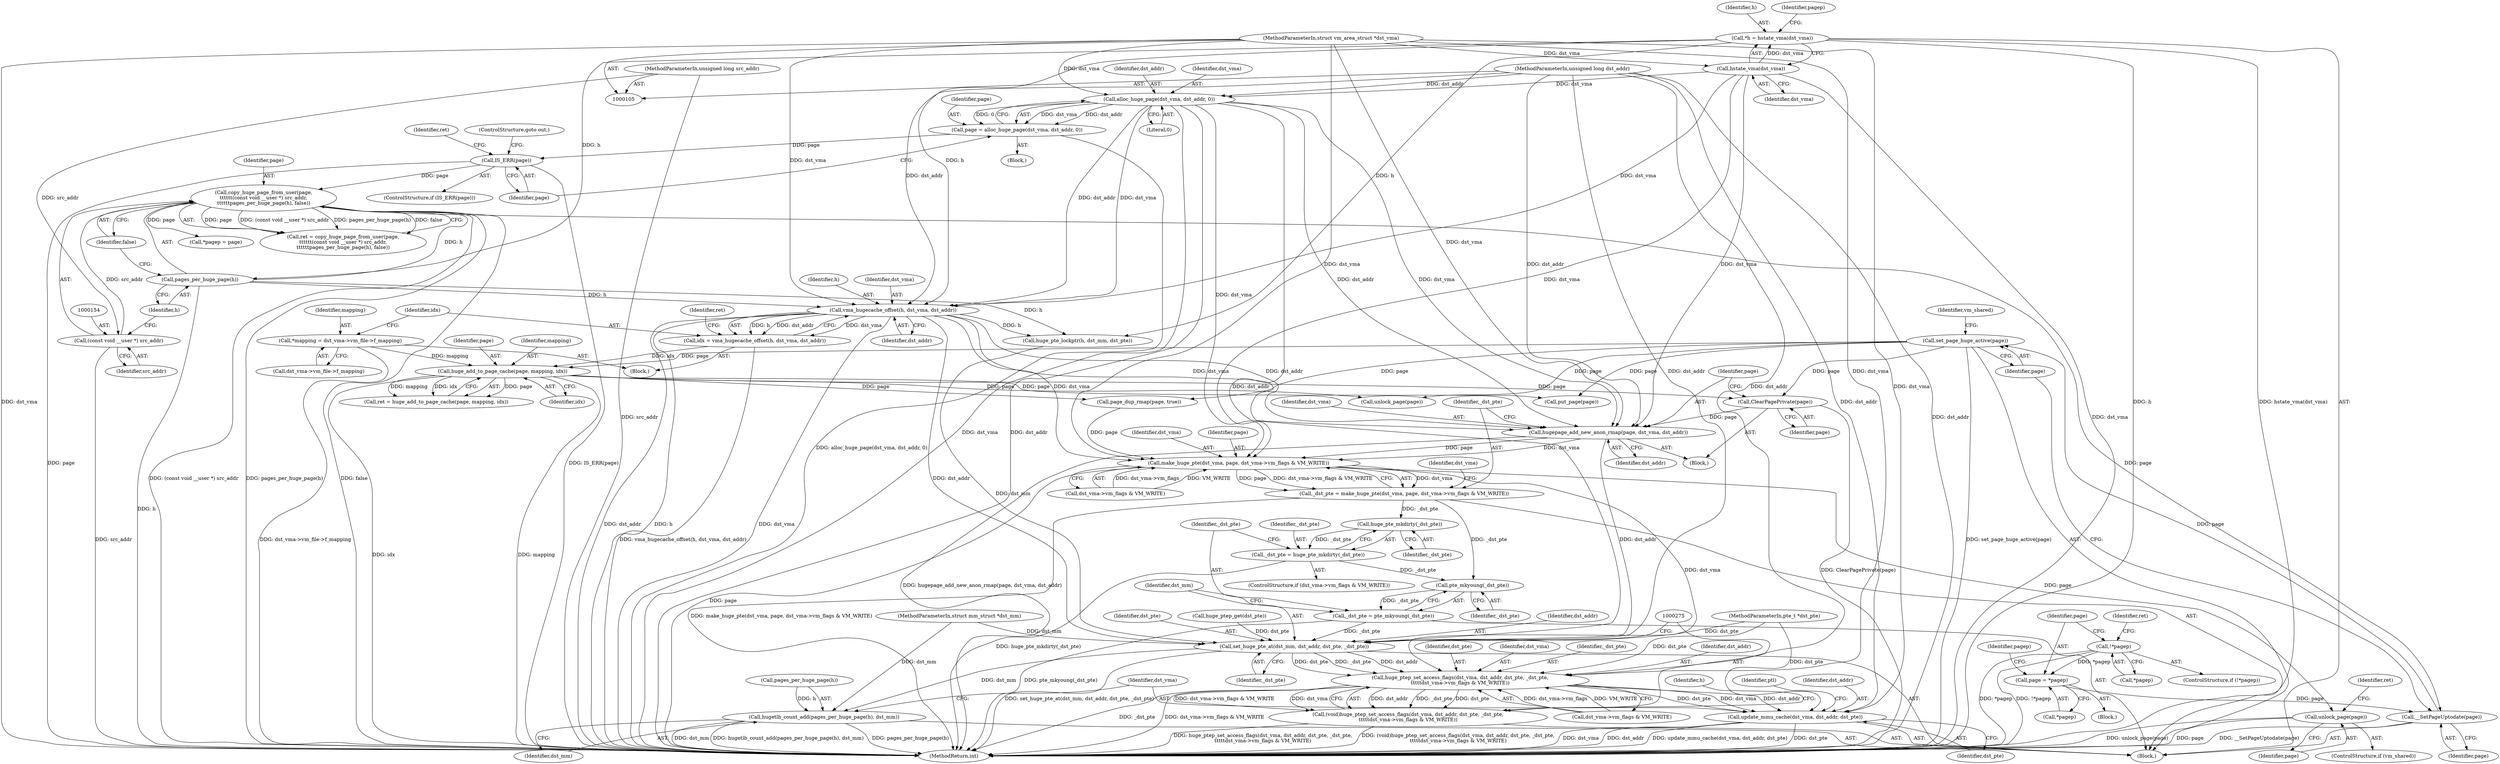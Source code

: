 digraph "0_linux_5af10dfd0afc559bb4b0f7e3e8227a1578333995@pointer" {
"1000241" [label="(Call,hugepage_add_new_anon_rmap(page, dst_vma, dst_addr))"];
"1000239" [label="(Call,ClearPagePrivate(page))"];
"1000184" [label="(Call,set_page_huge_active(page))"];
"1000182" [label="(Call,__SetPageUptodate(page))"];
"1000151" [label="(Call,copy_huge_page_from_user(page,\n\t\t\t\t\t\t(const void __user *) src_addr,\n\t\t\t\t\t\tpages_per_huge_page(h), false))"];
"1000146" [label="(Call,IS_ERR(page))"];
"1000139" [label="(Call,page = alloc_huge_page(dst_vma, dst_addr, 0))"];
"1000141" [label="(Call,alloc_huge_page(dst_vma, dst_addr, 0))"];
"1000124" [label="(Call,hstate_vma(dst_vma))"];
"1000108" [label="(MethodParameterIn,struct vm_area_struct *dst_vma)"];
"1000109" [label="(MethodParameterIn,unsigned long dst_addr)"];
"1000153" [label="(Call,(const void __user *) src_addr)"];
"1000110" [label="(MethodParameterIn,unsigned long src_addr)"];
"1000156" [label="(Call,pages_per_huge_page(h))"];
"1000122" [label="(Call,*h = hstate_vma(dst_vma))"];
"1000174" [label="(Call,page = *pagep)"];
"1000131" [label="(Call,!*pagep)"];
"1000206" [label="(Call,huge_add_to_page_cache(page, mapping, idx))"];
"1000190" [label="(Call,*mapping = dst_vma->vm_file->f_mapping)"];
"1000198" [label="(Call,idx = vma_hugecache_offset(h, dst_vma, dst_addr))"];
"1000200" [label="(Call,vma_hugecache_offset(h, dst_vma, dst_addr))"];
"1000247" [label="(Call,make_huge_pte(dst_vma, page, dst_vma->vm_flags & VM_WRITE))"];
"1000245" [label="(Call,_dst_pte = make_huge_pte(dst_vma, page, dst_vma->vm_flags & VM_WRITE))"];
"1000263" [label="(Call,huge_pte_mkdirty(_dst_pte))"];
"1000261" [label="(Call,_dst_pte = huge_pte_mkdirty(_dst_pte))"];
"1000267" [label="(Call,pte_mkyoung(_dst_pte))"];
"1000265" [label="(Call,_dst_pte = pte_mkyoung(_dst_pte))"];
"1000269" [label="(Call,set_huge_pte_at(dst_mm, dst_addr, dst_pte, _dst_pte))"];
"1000276" [label="(Call,huge_ptep_set_access_flags(dst_vma, dst_addr, dst_pte, _dst_pte,\n\t\t\t\t\tdst_vma->vm_flags & VM_WRITE))"];
"1000274" [label="(Call,(void)huge_ptep_set_access_flags(dst_vma, dst_addr, dst_pte, _dst_pte,\n\t\t\t\t\tdst_vma->vm_flags & VM_WRITE))"];
"1000290" [label="(Call,update_mmu_cache(dst_vma, dst_addr, dst_pte))"];
"1000286" [label="(Call,hugetlb_count_add(pages_per_huge_page(h), dst_mm))"];
"1000298" [label="(Call,unlock_page(page))"];
"1000125" [label="(Identifier,dst_vma)"];
"1000143" [label="(Identifier,dst_addr)"];
"1000202" [label="(Identifier,dst_vma)"];
"1000267" [label="(Call,pte_mkyoung(_dst_pte))"];
"1000200" [label="(Call,vma_hugecache_offset(h, dst_vma, dst_addr))"];
"1000191" [label="(Identifier,mapping)"];
"1000261" [label="(Call,_dst_pte = huge_pte_mkdirty(_dst_pte))"];
"1000278" [label="(Identifier,dst_addr)"];
"1000187" [label="(Identifier,vm_shared)"];
"1000281" [label="(Call,dst_vma->vm_flags & VM_WRITE)"];
"1000123" [label="(Identifier,h)"];
"1000270" [label="(Identifier,dst_mm)"];
"1000265" [label="(Call,_dst_pte = pte_mkyoung(_dst_pte))"];
"1000155" [label="(Identifier,src_addr)"];
"1000203" [label="(Identifier,dst_addr)"];
"1000176" [label="(Call,*pagep)"];
"1000314" [label="(Call,put_page(page))"];
"1000190" [label="(Call,*mapping = dst_vma->vm_file->f_mapping)"];
"1000140" [label="(Identifier,page)"];
"1000279" [label="(Identifier,dst_pte)"];
"1000243" [label="(Identifier,dst_vma)"];
"1000146" [label="(Call,IS_ERR(page))"];
"1000292" [label="(Identifier,dst_addr)"];
"1000241" [label="(Call,hugepage_add_new_anon_rmap(page, dst_vma, dst_addr))"];
"1000268" [label="(Identifier,_dst_pte)"];
"1000106" [label="(MethodParameterIn,struct mm_struct *dst_mm)"];
"1000145" [label="(ControlStructure,if (IS_ERR(page)))"];
"1000198" [label="(Call,idx = vma_hugecache_offset(h, dst_vma, dst_addr))"];
"1000152" [label="(Identifier,page)"];
"1000258" [label="(Identifier,dst_vma)"];
"1000272" [label="(Identifier,dst_pte)"];
"1000182" [label="(Call,__SetPageUptodate(page))"];
"1000228" [label="(Call,huge_ptep_get(dst_pte))"];
"1000156" [label="(Call,pages_per_huge_page(h))"];
"1000180" [label="(Identifier,pagep)"];
"1000144" [label="(Literal,0)"];
"1000311" [label="(Call,unlock_page(page))"];
"1000192" [label="(Call,dst_vma->vm_file->f_mapping)"];
"1000296" [label="(ControlStructure,if (vm_shared))"];
"1000215" [label="(Call,huge_pte_lockptr(h, dst_mm, dst_pte))"];
"1000289" [label="(Identifier,dst_mm)"];
"1000245" [label="(Call,_dst_pte = make_huge_pte(dst_vma, page, dst_vma->vm_flags & VM_WRITE))"];
"1000244" [label="(Identifier,dst_addr)"];
"1000242" [label="(Identifier,page)"];
"1000175" [label="(Identifier,page)"];
"1000295" [label="(Identifier,ptl)"];
"1000262" [label="(Identifier,_dst_pte)"];
"1000151" [label="(Call,copy_huge_page_from_user(page,\n\t\t\t\t\t\t(const void __user *) src_addr,\n\t\t\t\t\t\tpages_per_huge_page(h), false))"];
"1000107" [label="(MethodParameterIn,pte_t *dst_pte)"];
"1000248" [label="(Identifier,dst_vma)"];
"1000130" [label="(ControlStructure,if (!*pagep))"];
"1000132" [label="(Call,*pagep)"];
"1000205" [label="(Identifier,ret)"];
"1000288" [label="(Identifier,h)"];
"1000274" [label="(Call,(void)huge_ptep_set_access_flags(dst_vma, dst_addr, dst_pte, _dst_pte,\n\t\t\t\t\tdst_vma->vm_flags & VM_WRITE))"];
"1000238" [label="(Block,)"];
"1000277" [label="(Identifier,dst_vma)"];
"1000157" [label="(Identifier,h)"];
"1000131" [label="(Call,!*pagep)"];
"1000150" [label="(Identifier,ret)"];
"1000276" [label="(Call,huge_ptep_set_access_flags(dst_vma, dst_addr, dst_pte, _dst_pte,\n\t\t\t\t\tdst_vma->vm_flags & VM_WRITE))"];
"1000134" [label="(Block,)"];
"1000209" [label="(Identifier,idx)"];
"1000201" [label="(Identifier,h)"];
"1000204" [label="(Call,ret = huge_add_to_page_cache(page, mapping, idx))"];
"1000290" [label="(Call,update_mmu_cache(dst_vma, dst_addr, dst_pte))"];
"1000249" [label="(Identifier,page)"];
"1000174" [label="(Call,page = *pagep)"];
"1000206" [label="(Call,huge_add_to_page_cache(page, mapping, idx))"];
"1000250" [label="(Call,dst_vma->vm_flags & VM_WRITE)"];
"1000293" [label="(Identifier,dst_pte)"];
"1000141" [label="(Call,alloc_huge_page(dst_vma, dst_addr, 0))"];
"1000188" [label="(Block,)"];
"1000247" [label="(Call,make_huge_pte(dst_vma, page, dst_vma->vm_flags & VM_WRITE))"];
"1000255" [label="(ControlStructure,if (dst_vma->vm_flags & VM_WRITE))"];
"1000184" [label="(Call,set_page_huge_active(page))"];
"1000110" [label="(MethodParameterIn,unsigned long src_addr)"];
"1000148" [label="(ControlStructure,goto out;)"];
"1000173" [label="(Block,)"];
"1000167" [label="(Call,*pagep = page)"];
"1000246" [label="(Identifier,_dst_pte)"];
"1000271" [label="(Identifier,dst_addr)"];
"1000269" [label="(Call,set_huge_pte_at(dst_mm, dst_addr, dst_pte, _dst_pte))"];
"1000124" [label="(Call,hstate_vma(dst_vma))"];
"1000158" [label="(Identifier,false)"];
"1000199" [label="(Identifier,idx)"];
"1000109" [label="(MethodParameterIn,unsigned long dst_addr)"];
"1000139" [label="(Call,page = alloc_huge_page(dst_vma, dst_addr, 0))"];
"1000286" [label="(Call,hugetlb_count_add(pages_per_huge_page(h), dst_mm))"];
"1000112" [label="(Block,)"];
"1000263" [label="(Call,huge_pte_mkdirty(_dst_pte))"];
"1000298" [label="(Call,unlock_page(page))"];
"1000207" [label="(Identifier,page)"];
"1000136" [label="(Identifier,ret)"];
"1000299" [label="(Identifier,page)"];
"1000108" [label="(MethodParameterIn,struct vm_area_struct *dst_vma)"];
"1000266" [label="(Identifier,_dst_pte)"];
"1000273" [label="(Identifier,_dst_pte)"];
"1000317" [label="(MethodReturn,int)"];
"1000280" [label="(Identifier,_dst_pte)"];
"1000291" [label="(Identifier,dst_vma)"];
"1000133" [label="(Identifier,pagep)"];
"1000142" [label="(Identifier,dst_vma)"];
"1000153" [label="(Call,(const void __user *) src_addr)"];
"1000208" [label="(Identifier,mapping)"];
"1000301" [label="(Identifier,ret)"];
"1000183" [label="(Identifier,page)"];
"1000234" [label="(Call,page_dup_rmap(page, true))"];
"1000287" [label="(Call,pages_per_huge_page(h))"];
"1000185" [label="(Identifier,page)"];
"1000264" [label="(Identifier,_dst_pte)"];
"1000122" [label="(Call,*h = hstate_vma(dst_vma))"];
"1000149" [label="(Call,ret = copy_huge_page_from_user(page,\n\t\t\t\t\t\t(const void __user *) src_addr,\n\t\t\t\t\t\tpages_per_huge_page(h), false))"];
"1000147" [label="(Identifier,page)"];
"1000240" [label="(Identifier,page)"];
"1000239" [label="(Call,ClearPagePrivate(page))"];
"1000241" -> "1000238"  [label="AST: "];
"1000241" -> "1000244"  [label="CFG: "];
"1000242" -> "1000241"  [label="AST: "];
"1000243" -> "1000241"  [label="AST: "];
"1000244" -> "1000241"  [label="AST: "];
"1000246" -> "1000241"  [label="CFG: "];
"1000241" -> "1000317"  [label="DDG: hugepage_add_new_anon_rmap(page, dst_vma, dst_addr)"];
"1000239" -> "1000241"  [label="DDG: page"];
"1000141" -> "1000241"  [label="DDG: dst_vma"];
"1000141" -> "1000241"  [label="DDG: dst_addr"];
"1000124" -> "1000241"  [label="DDG: dst_vma"];
"1000200" -> "1000241"  [label="DDG: dst_vma"];
"1000200" -> "1000241"  [label="DDG: dst_addr"];
"1000108" -> "1000241"  [label="DDG: dst_vma"];
"1000109" -> "1000241"  [label="DDG: dst_addr"];
"1000241" -> "1000247"  [label="DDG: dst_vma"];
"1000241" -> "1000247"  [label="DDG: page"];
"1000241" -> "1000269"  [label="DDG: dst_addr"];
"1000239" -> "1000238"  [label="AST: "];
"1000239" -> "1000240"  [label="CFG: "];
"1000240" -> "1000239"  [label="AST: "];
"1000242" -> "1000239"  [label="CFG: "];
"1000239" -> "1000317"  [label="DDG: ClearPagePrivate(page)"];
"1000184" -> "1000239"  [label="DDG: page"];
"1000206" -> "1000239"  [label="DDG: page"];
"1000184" -> "1000112"  [label="AST: "];
"1000184" -> "1000185"  [label="CFG: "];
"1000185" -> "1000184"  [label="AST: "];
"1000187" -> "1000184"  [label="CFG: "];
"1000184" -> "1000317"  [label="DDG: set_page_huge_active(page)"];
"1000182" -> "1000184"  [label="DDG: page"];
"1000184" -> "1000206"  [label="DDG: page"];
"1000184" -> "1000234"  [label="DDG: page"];
"1000184" -> "1000311"  [label="DDG: page"];
"1000184" -> "1000314"  [label="DDG: page"];
"1000182" -> "1000112"  [label="AST: "];
"1000182" -> "1000183"  [label="CFG: "];
"1000183" -> "1000182"  [label="AST: "];
"1000185" -> "1000182"  [label="CFG: "];
"1000182" -> "1000317"  [label="DDG: __SetPageUptodate(page)"];
"1000151" -> "1000182"  [label="DDG: page"];
"1000174" -> "1000182"  [label="DDG: page"];
"1000151" -> "1000149"  [label="AST: "];
"1000151" -> "1000158"  [label="CFG: "];
"1000152" -> "1000151"  [label="AST: "];
"1000153" -> "1000151"  [label="AST: "];
"1000156" -> "1000151"  [label="AST: "];
"1000158" -> "1000151"  [label="AST: "];
"1000149" -> "1000151"  [label="CFG: "];
"1000151" -> "1000317"  [label="DDG: (const void __user *) src_addr"];
"1000151" -> "1000317"  [label="DDG: false"];
"1000151" -> "1000317"  [label="DDG: pages_per_huge_page(h)"];
"1000151" -> "1000149"  [label="DDG: page"];
"1000151" -> "1000149"  [label="DDG: (const void __user *) src_addr"];
"1000151" -> "1000149"  [label="DDG: pages_per_huge_page(h)"];
"1000151" -> "1000149"  [label="DDG: false"];
"1000146" -> "1000151"  [label="DDG: page"];
"1000153" -> "1000151"  [label="DDG: src_addr"];
"1000156" -> "1000151"  [label="DDG: h"];
"1000151" -> "1000167"  [label="DDG: page"];
"1000146" -> "1000145"  [label="AST: "];
"1000146" -> "1000147"  [label="CFG: "];
"1000147" -> "1000146"  [label="AST: "];
"1000148" -> "1000146"  [label="CFG: "];
"1000150" -> "1000146"  [label="CFG: "];
"1000146" -> "1000317"  [label="DDG: IS_ERR(page)"];
"1000146" -> "1000317"  [label="DDG: page"];
"1000139" -> "1000146"  [label="DDG: page"];
"1000139" -> "1000134"  [label="AST: "];
"1000139" -> "1000141"  [label="CFG: "];
"1000140" -> "1000139"  [label="AST: "];
"1000141" -> "1000139"  [label="AST: "];
"1000147" -> "1000139"  [label="CFG: "];
"1000139" -> "1000317"  [label="DDG: alloc_huge_page(dst_vma, dst_addr, 0)"];
"1000141" -> "1000139"  [label="DDG: dst_vma"];
"1000141" -> "1000139"  [label="DDG: dst_addr"];
"1000141" -> "1000139"  [label="DDG: 0"];
"1000141" -> "1000144"  [label="CFG: "];
"1000142" -> "1000141"  [label="AST: "];
"1000143" -> "1000141"  [label="AST: "];
"1000144" -> "1000141"  [label="AST: "];
"1000141" -> "1000317"  [label="DDG: dst_vma"];
"1000141" -> "1000317"  [label="DDG: dst_addr"];
"1000124" -> "1000141"  [label="DDG: dst_vma"];
"1000108" -> "1000141"  [label="DDG: dst_vma"];
"1000109" -> "1000141"  [label="DDG: dst_addr"];
"1000141" -> "1000200"  [label="DDG: dst_vma"];
"1000141" -> "1000200"  [label="DDG: dst_addr"];
"1000141" -> "1000247"  [label="DDG: dst_vma"];
"1000141" -> "1000269"  [label="DDG: dst_addr"];
"1000124" -> "1000122"  [label="AST: "];
"1000124" -> "1000125"  [label="CFG: "];
"1000125" -> "1000124"  [label="AST: "];
"1000122" -> "1000124"  [label="CFG: "];
"1000124" -> "1000317"  [label="DDG: dst_vma"];
"1000124" -> "1000122"  [label="DDG: dst_vma"];
"1000108" -> "1000124"  [label="DDG: dst_vma"];
"1000124" -> "1000200"  [label="DDG: dst_vma"];
"1000124" -> "1000247"  [label="DDG: dst_vma"];
"1000108" -> "1000105"  [label="AST: "];
"1000108" -> "1000317"  [label="DDG: dst_vma"];
"1000108" -> "1000200"  [label="DDG: dst_vma"];
"1000108" -> "1000247"  [label="DDG: dst_vma"];
"1000108" -> "1000276"  [label="DDG: dst_vma"];
"1000108" -> "1000290"  [label="DDG: dst_vma"];
"1000109" -> "1000105"  [label="AST: "];
"1000109" -> "1000317"  [label="DDG: dst_addr"];
"1000109" -> "1000200"  [label="DDG: dst_addr"];
"1000109" -> "1000269"  [label="DDG: dst_addr"];
"1000109" -> "1000276"  [label="DDG: dst_addr"];
"1000109" -> "1000290"  [label="DDG: dst_addr"];
"1000153" -> "1000155"  [label="CFG: "];
"1000154" -> "1000153"  [label="AST: "];
"1000155" -> "1000153"  [label="AST: "];
"1000157" -> "1000153"  [label="CFG: "];
"1000153" -> "1000317"  [label="DDG: src_addr"];
"1000110" -> "1000153"  [label="DDG: src_addr"];
"1000110" -> "1000105"  [label="AST: "];
"1000110" -> "1000317"  [label="DDG: src_addr"];
"1000156" -> "1000157"  [label="CFG: "];
"1000157" -> "1000156"  [label="AST: "];
"1000158" -> "1000156"  [label="CFG: "];
"1000156" -> "1000317"  [label="DDG: h"];
"1000122" -> "1000156"  [label="DDG: h"];
"1000156" -> "1000200"  [label="DDG: h"];
"1000156" -> "1000215"  [label="DDG: h"];
"1000122" -> "1000112"  [label="AST: "];
"1000123" -> "1000122"  [label="AST: "];
"1000133" -> "1000122"  [label="CFG: "];
"1000122" -> "1000317"  [label="DDG: h"];
"1000122" -> "1000317"  [label="DDG: hstate_vma(dst_vma)"];
"1000122" -> "1000200"  [label="DDG: h"];
"1000122" -> "1000215"  [label="DDG: h"];
"1000174" -> "1000173"  [label="AST: "];
"1000174" -> "1000176"  [label="CFG: "];
"1000175" -> "1000174"  [label="AST: "];
"1000176" -> "1000174"  [label="AST: "];
"1000180" -> "1000174"  [label="CFG: "];
"1000131" -> "1000174"  [label="DDG: *pagep"];
"1000131" -> "1000130"  [label="AST: "];
"1000131" -> "1000132"  [label="CFG: "];
"1000132" -> "1000131"  [label="AST: "];
"1000136" -> "1000131"  [label="CFG: "];
"1000175" -> "1000131"  [label="CFG: "];
"1000131" -> "1000317"  [label="DDG: *pagep"];
"1000131" -> "1000317"  [label="DDG: !*pagep"];
"1000206" -> "1000204"  [label="AST: "];
"1000206" -> "1000209"  [label="CFG: "];
"1000207" -> "1000206"  [label="AST: "];
"1000208" -> "1000206"  [label="AST: "];
"1000209" -> "1000206"  [label="AST: "];
"1000204" -> "1000206"  [label="CFG: "];
"1000206" -> "1000317"  [label="DDG: idx"];
"1000206" -> "1000317"  [label="DDG: mapping"];
"1000206" -> "1000204"  [label="DDG: page"];
"1000206" -> "1000204"  [label="DDG: mapping"];
"1000206" -> "1000204"  [label="DDG: idx"];
"1000190" -> "1000206"  [label="DDG: mapping"];
"1000198" -> "1000206"  [label="DDG: idx"];
"1000206" -> "1000234"  [label="DDG: page"];
"1000206" -> "1000311"  [label="DDG: page"];
"1000206" -> "1000314"  [label="DDG: page"];
"1000190" -> "1000188"  [label="AST: "];
"1000190" -> "1000192"  [label="CFG: "];
"1000191" -> "1000190"  [label="AST: "];
"1000192" -> "1000190"  [label="AST: "];
"1000199" -> "1000190"  [label="CFG: "];
"1000190" -> "1000317"  [label="DDG: dst_vma->vm_file->f_mapping"];
"1000198" -> "1000188"  [label="AST: "];
"1000198" -> "1000200"  [label="CFG: "];
"1000199" -> "1000198"  [label="AST: "];
"1000200" -> "1000198"  [label="AST: "];
"1000205" -> "1000198"  [label="CFG: "];
"1000198" -> "1000317"  [label="DDG: vma_hugecache_offset(h, dst_vma, dst_addr)"];
"1000200" -> "1000198"  [label="DDG: h"];
"1000200" -> "1000198"  [label="DDG: dst_vma"];
"1000200" -> "1000198"  [label="DDG: dst_addr"];
"1000200" -> "1000203"  [label="CFG: "];
"1000201" -> "1000200"  [label="AST: "];
"1000202" -> "1000200"  [label="AST: "];
"1000203" -> "1000200"  [label="AST: "];
"1000200" -> "1000317"  [label="DDG: h"];
"1000200" -> "1000317"  [label="DDG: dst_addr"];
"1000200" -> "1000317"  [label="DDG: dst_vma"];
"1000200" -> "1000215"  [label="DDG: h"];
"1000200" -> "1000247"  [label="DDG: dst_vma"];
"1000200" -> "1000269"  [label="DDG: dst_addr"];
"1000247" -> "1000245"  [label="AST: "];
"1000247" -> "1000250"  [label="CFG: "];
"1000248" -> "1000247"  [label="AST: "];
"1000249" -> "1000247"  [label="AST: "];
"1000250" -> "1000247"  [label="AST: "];
"1000245" -> "1000247"  [label="CFG: "];
"1000247" -> "1000317"  [label="DDG: page"];
"1000247" -> "1000245"  [label="DDG: dst_vma"];
"1000247" -> "1000245"  [label="DDG: page"];
"1000247" -> "1000245"  [label="DDG: dst_vma->vm_flags & VM_WRITE"];
"1000234" -> "1000247"  [label="DDG: page"];
"1000250" -> "1000247"  [label="DDG: dst_vma->vm_flags"];
"1000250" -> "1000247"  [label="DDG: VM_WRITE"];
"1000247" -> "1000276"  [label="DDG: dst_vma"];
"1000247" -> "1000298"  [label="DDG: page"];
"1000245" -> "1000112"  [label="AST: "];
"1000246" -> "1000245"  [label="AST: "];
"1000258" -> "1000245"  [label="CFG: "];
"1000245" -> "1000317"  [label="DDG: make_huge_pte(dst_vma, page, dst_vma->vm_flags & VM_WRITE)"];
"1000245" -> "1000263"  [label="DDG: _dst_pte"];
"1000245" -> "1000267"  [label="DDG: _dst_pte"];
"1000263" -> "1000261"  [label="AST: "];
"1000263" -> "1000264"  [label="CFG: "];
"1000264" -> "1000263"  [label="AST: "];
"1000261" -> "1000263"  [label="CFG: "];
"1000263" -> "1000261"  [label="DDG: _dst_pte"];
"1000261" -> "1000255"  [label="AST: "];
"1000262" -> "1000261"  [label="AST: "];
"1000266" -> "1000261"  [label="CFG: "];
"1000261" -> "1000317"  [label="DDG: huge_pte_mkdirty(_dst_pte)"];
"1000261" -> "1000267"  [label="DDG: _dst_pte"];
"1000267" -> "1000265"  [label="AST: "];
"1000267" -> "1000268"  [label="CFG: "];
"1000268" -> "1000267"  [label="AST: "];
"1000265" -> "1000267"  [label="CFG: "];
"1000267" -> "1000265"  [label="DDG: _dst_pte"];
"1000265" -> "1000112"  [label="AST: "];
"1000266" -> "1000265"  [label="AST: "];
"1000270" -> "1000265"  [label="CFG: "];
"1000265" -> "1000317"  [label="DDG: pte_mkyoung(_dst_pte)"];
"1000265" -> "1000269"  [label="DDG: _dst_pte"];
"1000269" -> "1000112"  [label="AST: "];
"1000269" -> "1000273"  [label="CFG: "];
"1000270" -> "1000269"  [label="AST: "];
"1000271" -> "1000269"  [label="AST: "];
"1000272" -> "1000269"  [label="AST: "];
"1000273" -> "1000269"  [label="AST: "];
"1000275" -> "1000269"  [label="CFG: "];
"1000269" -> "1000317"  [label="DDG: set_huge_pte_at(dst_mm, dst_addr, dst_pte, _dst_pte)"];
"1000215" -> "1000269"  [label="DDG: dst_mm"];
"1000106" -> "1000269"  [label="DDG: dst_mm"];
"1000228" -> "1000269"  [label="DDG: dst_pte"];
"1000107" -> "1000269"  [label="DDG: dst_pte"];
"1000269" -> "1000276"  [label="DDG: dst_addr"];
"1000269" -> "1000276"  [label="DDG: dst_pte"];
"1000269" -> "1000276"  [label="DDG: _dst_pte"];
"1000269" -> "1000286"  [label="DDG: dst_mm"];
"1000276" -> "1000274"  [label="AST: "];
"1000276" -> "1000281"  [label="CFG: "];
"1000277" -> "1000276"  [label="AST: "];
"1000278" -> "1000276"  [label="AST: "];
"1000279" -> "1000276"  [label="AST: "];
"1000280" -> "1000276"  [label="AST: "];
"1000281" -> "1000276"  [label="AST: "];
"1000274" -> "1000276"  [label="CFG: "];
"1000276" -> "1000317"  [label="DDG: _dst_pte"];
"1000276" -> "1000317"  [label="DDG: dst_vma->vm_flags & VM_WRITE"];
"1000276" -> "1000274"  [label="DDG: dst_addr"];
"1000276" -> "1000274"  [label="DDG: _dst_pte"];
"1000276" -> "1000274"  [label="DDG: dst_pte"];
"1000276" -> "1000274"  [label="DDG: dst_vma->vm_flags & VM_WRITE"];
"1000276" -> "1000274"  [label="DDG: dst_vma"];
"1000107" -> "1000276"  [label="DDG: dst_pte"];
"1000281" -> "1000276"  [label="DDG: dst_vma->vm_flags"];
"1000281" -> "1000276"  [label="DDG: VM_WRITE"];
"1000276" -> "1000290"  [label="DDG: dst_vma"];
"1000276" -> "1000290"  [label="DDG: dst_addr"];
"1000276" -> "1000290"  [label="DDG: dst_pte"];
"1000274" -> "1000112"  [label="AST: "];
"1000275" -> "1000274"  [label="AST: "];
"1000288" -> "1000274"  [label="CFG: "];
"1000274" -> "1000317"  [label="DDG: (void)huge_ptep_set_access_flags(dst_vma, dst_addr, dst_pte, _dst_pte,\n\t\t\t\t\tdst_vma->vm_flags & VM_WRITE)"];
"1000274" -> "1000317"  [label="DDG: huge_ptep_set_access_flags(dst_vma, dst_addr, dst_pte, _dst_pte,\n\t\t\t\t\tdst_vma->vm_flags & VM_WRITE)"];
"1000290" -> "1000112"  [label="AST: "];
"1000290" -> "1000293"  [label="CFG: "];
"1000291" -> "1000290"  [label="AST: "];
"1000292" -> "1000290"  [label="AST: "];
"1000293" -> "1000290"  [label="AST: "];
"1000295" -> "1000290"  [label="CFG: "];
"1000290" -> "1000317"  [label="DDG: dst_vma"];
"1000290" -> "1000317"  [label="DDG: dst_addr"];
"1000290" -> "1000317"  [label="DDG: update_mmu_cache(dst_vma, dst_addr, dst_pte)"];
"1000290" -> "1000317"  [label="DDG: dst_pte"];
"1000107" -> "1000290"  [label="DDG: dst_pte"];
"1000286" -> "1000112"  [label="AST: "];
"1000286" -> "1000289"  [label="CFG: "];
"1000287" -> "1000286"  [label="AST: "];
"1000289" -> "1000286"  [label="AST: "];
"1000291" -> "1000286"  [label="CFG: "];
"1000286" -> "1000317"  [label="DDG: hugetlb_count_add(pages_per_huge_page(h), dst_mm)"];
"1000286" -> "1000317"  [label="DDG: pages_per_huge_page(h)"];
"1000286" -> "1000317"  [label="DDG: dst_mm"];
"1000287" -> "1000286"  [label="DDG: h"];
"1000106" -> "1000286"  [label="DDG: dst_mm"];
"1000298" -> "1000296"  [label="AST: "];
"1000298" -> "1000299"  [label="CFG: "];
"1000299" -> "1000298"  [label="AST: "];
"1000301" -> "1000298"  [label="CFG: "];
"1000298" -> "1000317"  [label="DDG: unlock_page(page)"];
"1000298" -> "1000317"  [label="DDG: page"];
}
